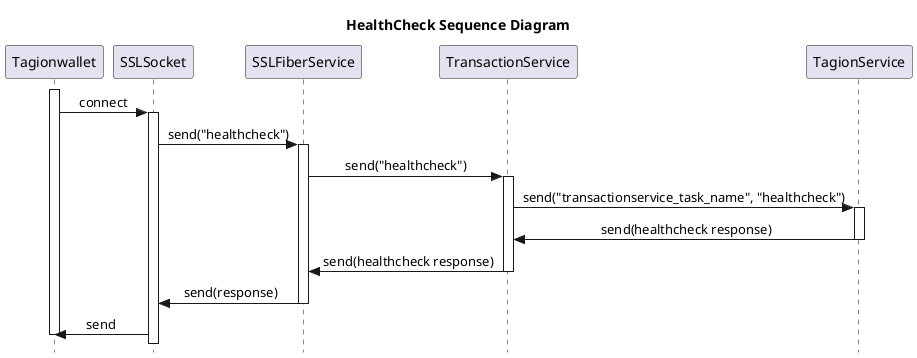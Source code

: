 @startuml HealthCheck Sequence

skinparam Style strictuml
skinparam SequenceMessageAlign center
hide empty description
title HealthCheck Sequence Diagram

participant Tagionwallet as tagion_wallet
participant SSLSocket as ssl_socket
participant SSLFiberService as ssl_fiber_service
participant TransactionService as trans_service
participant TagionService as tagion_service

activate tagion_wallet
tagion_wallet -> ssl_socket : connect
activate ssl_socket
ssl_socket -> ssl_fiber_service : send("healthcheck")
activate ssl_fiber_service
ssl_fiber_service -> trans_service : send("healthcheck")
activate trans_service
trans_service -> tagion_service: send("transactionservice_task_name", "healthcheck")
activate tagion_service
tagion_service -> trans_service: send(healthcheck response)
deactivate tagion_service
trans_service -> ssl_fiber_service: send(healthcheck response)
deactivate trans_service
ssl_fiber_service -> ssl_socket: send(response)
deactivate ssl_fiber_service
ssl_socket -> tagion_wallet: send
deactivate tagion_wallet

